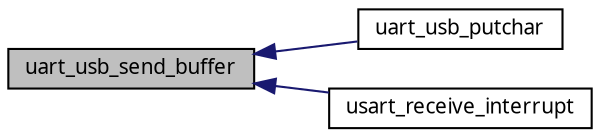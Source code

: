 digraph G
{
  edge [fontname="FreeSans.ttf",fontsize=10,labelfontname="FreeSans.ttf",labelfontsize=10];
  node [fontname="FreeSans.ttf",fontsize=10,shape=record];
  rankdir=LR;
  Node1 [label="uart_usb_send_buffer",height=0.2,width=0.4,color="black", fillcolor="grey75", style="filled" fontcolor="black"];
  Node1 -> Node2 [dir=back,color="midnightblue",fontsize=10,style="solid",fontname="FreeSans.ttf"];
  Node2 [label="uart_usb_putchar",height=0.2,width=0.4,color="black", fillcolor="white", style="filled",URL="$a00039.html#c3f4ae32c984b2265a8e183a797dbb82"];
  Node1 -> Node3 [dir=back,color="midnightblue",fontsize=10,style="solid",fontname="FreeSans.ttf"];
  Node3 [label="usart_receive_interrupt",height=0.2,width=0.4,color="black", fillcolor="white", style="filled",URL="$a00018.html#6b19228a70d5bfc8d434b7e31b3faf5e"];
}
